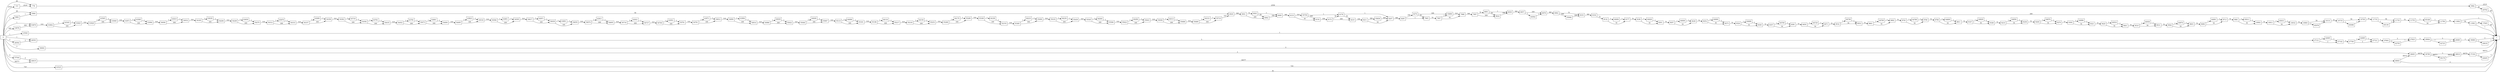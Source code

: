 digraph {
	graph [rankdir=LR]
	node [shape=rectangle]
	777 -> 778 [label=2519]
	778 -> 5982 [label=2559]
	5982 -> 1 [label=2519]
	5982 -> 24702 [label=40]
	5983 -> 5984 [label=1]
	5984 -> 6020 [label=50]
	6020 -> 6041 [label=360]
	6041 -> 6043 [label=51]
	6041 -> 6062 [label=309]
	6043 -> 6062 [label=50]
	6043 -> 6069 [label=1]
	6062 -> 6069 [label=359]
	6069 -> 6133 [label=360]
	6133 -> 6154 [label=50]
	6133 -> 55759 [label=310]
	6154 -> 6172 [label=359]
	6172 -> 6178 [label=50]
	6172 -> 6210 [label=309]
	6178 -> 6210 [label=50]
	6178 -> 6247 [label=1]
	6210 -> 6211 [label=359]
	6211 -> 6247 [label=50]
	6211 -> 55836 [label=309]
	6247 -> 6265 [label=360]
	6265 -> 6274 [label=359]
	6265 -> 7965 [label=1]
	6274 -> 7965 [label=50]
	6274 -> 55890 [label=309]
	7965 -> 7967 [label=51]
	7967 -> 7988 [label=50]
	7967 -> 55890 [label=1]
	7988 -> 7997 [label=360]
	7997 -> 8001 [label=51]
	7997 -> 8024 [label=309]
	8001 -> 8024 [label=50]
	8001 -> 8030 [label=1]
	8024 -> 8030 [label=359]
	8030 -> 8057 [label=360]
	8057 -> 8078 [label=359]
	8057 -> 64562 [label=1]
	8078 -> 8082 [label=360]
	8082 -> 8103 [label=51]
	8082 -> 55946 [label=309]
	8103 -> 8104 [label=360]
	8104 -> 1 [label=309]
	8104 -> 8132 [label=51]
	8132 -> 8177 [label=50]
	8132 -> 64606 [label=1]
	8177 -> 8180 [label=51]
	8180 -> 8201 [label=50]
	8180 -> 64626 [label=1]
	8201 -> 8207 [label=51]
	8207 -> 8228 [label=50]
	8207 -> 64646 [label=1]
	8228 -> 8252 [label=51]
	8252 -> 8273 [label=50]
	8252 -> 64666 [label=1]
	8273 -> 8324 [label=51]
	8324 -> 8345 [label=50]
	8324 -> 64686 [label=1]
	8345 -> 8357 [label=51]
	8357 -> 8381 [label=50]
	8357 -> 64709 [label=1]
	8381 -> 8450 [label=51]
	8450 -> 8471 [label=50]
	8450 -> 64729 [label=1]
	8471 -> 8532 [label=51]
	8532 -> 8553 [label=50]
	8532 -> 64749 [label=1]
	8553 -> 8661 [label=51]
	8661 -> 8682 [label=50]
	8661 -> 64769 [label=1]
	8682 -> 8745 [label=51]
	8745 -> 8766 [label=50]
	8745 -> 64789 [label=1]
	8766 -> 8790 [label=51]
	8790 -> 8811 [label=50]
	8790 -> 64809 [label=1]
	8811 -> 9147 [label=51]
	9147 -> 9168 [label=50]
	9147 -> 64829 [label=1]
	9168 -> 9210 [label=51]
	9210 -> 9238 [label=50]
	9210 -> 64856 [label=1]
	9238 -> 9249 [label=51]
	9249 -> 9270 [label=50]
	9249 -> 64876 [label=1]
	9270 -> 9300 [label=51]
	9300 -> 9321 [label=50]
	9300 -> 64896 [label=1]
	9321 -> 9420 [label=51]
	9420 -> 9441 [label=50]
	9420 -> 64916 [label=1]
	9441 -> 9510 [label=51]
	9510 -> 9531 [label=50]
	9510 -> 64936 [label=1]
	9531 -> 9564 [label=51]
	9564 -> 9603 [label=50]
	9564 -> 64974 [label=1]
	9603 -> 9696 [label=51]
	9696 -> 9713 [label=50]
	9696 -> 64991 [label=1]
	9713 -> 9981 [label=51]
	9981 -> 10002 [label=50]
	9981 -> 65011 [label=1]
	10002 -> 10011 [label=51]
	10011 -> 10032 [label=50]
	10011 -> 65031 [label=1]
	10032 -> 10083 [label=51]
	10083 -> 10131 [label=50]
	10083 -> 65078 [label=1]
	10131 -> 10719 [label=51]
	10719 -> 10740 [label=50]
	10719 -> 65098 [label=1]
	10740 -> 11710 [label=51]
	11710 -> 11743 [label=50]
	11710 -> 65130 [label=1]
	11743 -> 11755 [label=51]
	11755 -> 11794 [label=50]
	11755 -> 65168 [label=1]
	11794 -> 11802 [label=51]
	11802 -> 1 [label=1]
	11802 -> 11963 [label=50]
	11963 -> 17945 [label=49]
	11963 -> 1 [label=1]
	17945 -> 1 [label=49]
	23926 -> 1 [label=1]
	24702 -> 1 [label=40]
	26592 -> 26593 [label=2]
	26593 -> 27121 [label=3]
	27121 -> 27142 [label=2]
	27121 -> 42665 [label=1]
	27142 -> 27700 [label=3]
	27700 -> 27721 [label=2]
	27700 -> 42685 [label=1]
	27721 -> 27804 [label=3]
	27804 -> 27825 [label=2]
	27804 -> 42705 [label=1]
	27825 -> 29064 [label=3]
	29064 -> 29085 [label=2]
	29064 -> 42725 [label=1]
	29085 -> 30680 [label=3]
	30680 -> 1 [label=2]
	30680 -> 44618 [label=1]
	36664 -> 1 [label=2]
	36665 -> 36789 [label=36576]
	36789 -> 36810 [label=3]
	36789 -> 50179 [label=36573]
	36810 -> 37104 [label=36576]
	37104 -> 1 [label=36573]
	37104 -> 42645 [label=3]
	42645 -> 1 [label=3]
	42665 -> 27142 [label=1]
	42685 -> 27721 [label=1]
	42705 -> 27825 [label=1]
	42725 -> 29085 [label=1]
	44618 -> 1 [label=1]
	44619 -> 49001 [label=36577]
	49001 -> 1 [label=4]
	49001 -> 36665 [label=36573]
	50179 -> 36810 [label=36573]
	53878 -> 53879 [label=309]
	53879 -> 53904 [label=310]
	53904 -> 53925 [label=309]
	53904 -> 63545 [label=1]
	53925 -> 53928 [label=310]
	53928 -> 53949 [label=309]
	53928 -> 63565 [label=1]
	53949 -> 53973 [label=310]
	53973 -> 53994 [label=309]
	53973 -> 63585 [label=1]
	53994 -> 54006 [label=310]
	54006 -> 54032 [label=309]
	54006 -> 63610 [label=1]
	54032 -> 54185 [label=310]
	54185 -> 54206 [label=309]
	54185 -> 63630 [label=1]
	54206 -> 54249 [label=310]
	54249 -> 54270 [label=309]
	54249 -> 63650 [label=1]
	54270 -> 54312 [label=310]
	54312 -> 54333 [label=309]
	54312 -> 63670 [label=1]
	54333 -> 54337 [label=310]
	54337 -> 54358 [label=309]
	54337 -> 63690 [label=1]
	54358 -> 54362 [label=310]
	54362 -> 54392 [label=309]
	54362 -> 63719 [label=1]
	54392 -> 54435 [label=309]
	54392 -> 63761 [label=1]
	54435 -> 54452 [label=310]
	54452 -> 54473 [label=309]
	54452 -> 63781 [label=1]
	54473 -> 54494 [label=309]
	54473 -> 63801 [label=1]
	54494 -> 54495 [label=310]
	54495 -> 54518 [label=309]
	54495 -> 63823 [label=1]
	54518 -> 54566 [label=310]
	54566 -> 54595 [label=309]
	54566 -> 63851 [label=1]
	54595 -> 54617 [label=310]
	54617 -> 54638 [label=309]
	54617 -> 63871 [label=1]
	54638 -> 54659 [label=309]
	54638 -> 63891 [label=1]
	54659 -> 54674 [label=310]
	54674 -> 54695 [label=309]
	54674 -> 63911 [label=1]
	54695 -> 54716 [label=310]
	54716 -> 54737 [label=309]
	54716 -> 63931 [label=1]
	54737 -> 54740 [label=310]
	54740 -> 54761 [label=309]
	54740 -> 63951 [label=1]
	54761 -> 54791 [label=310]
	54791 -> 54812 [label=309]
	54791 -> 63971 [label=1]
	54812 -> 54890 [label=310]
	54890 -> 54914 [label=309]
	54890 -> 63994 [label=1]
	54914 -> 54986 [label=310]
	54986 -> 55022 [label=309]
	54986 -> 64029 [label=1]
	55022 -> 55046 [label=310]
	55046 -> 55067 [label=309]
	55046 -> 64049 [label=1]
	55067 -> 55133 [label=310]
	55133 -> 55181 [label=309]
	55133 -> 64096 [label=1]
	55181 -> 55196 [label=310]
	55196 -> 55217 [label=309]
	55196 -> 64116 [label=1]
	55217 -> 55218 [label=310]
	55218 -> 55253 [label=309]
	55218 -> 64150 [label=1]
	55253 -> 55268 [label=310]
	55268 -> 55289 [label=309]
	55268 -> 64170 [label=1]
	55289 -> 55349 [label=310]
	55349 -> 55370 [label=309]
	55349 -> 64190 [label=1]
	55370 -> 55385 [label=310]
	55385 -> 55406 [label=309]
	55385 -> 64210 [label=1]
	55406 -> 55418 [label=310]
	55418 -> 55439 [label=309]
	55418 -> 64230 [label=1]
	55439 -> 55545 [label=310]
	55545 -> 55580 [label=309]
	55545 -> 64264 [label=1]
	55580 -> 55622 [label=310]
	55622 -> 55643 [label=309]
	55622 -> 64284 [label=1]
	55643 -> 55658 [label=310]
	55658 -> 55688 [label=309]
	55658 -> 64313 [label=1]
	55688 -> 55689 [label=310]
	55689 -> 55710 [label=309]
	55689 -> 64333 [label=1]
	55710 -> 6020 [label=310]
	55759 -> 6154 [label=309]
	55759 -> 6178 [label=1]
	55836 -> 6247 [label=309]
	55890 -> 7988 [label=310]
	55946 -> 8103 [label=309]
	57544 -> 44619 [label=4]
	63525 -> 1 [label=725]
	63545 -> 53925 [label=1]
	63565 -> 53949 [label=1]
	63585 -> 53994 [label=1]
	63610 -> 54032 [label=1]
	63630 -> 54206 [label=1]
	63650 -> 54270 [label=1]
	63670 -> 54333 [label=1]
	63690 -> 54358 [label=1]
	63719 -> 54392 [label=1]
	63761 -> 54435 [label=1]
	63781 -> 54473 [label=1]
	63801 -> 54494 [label=1]
	63823 -> 54518 [label=1]
	63851 -> 54595 [label=1]
	63871 -> 54638 [label=1]
	63891 -> 54659 [label=1]
	63911 -> 54695 [label=1]
	63931 -> 54737 [label=1]
	63951 -> 54761 [label=1]
	63971 -> 54812 [label=1]
	63994 -> 54914 [label=1]
	64029 -> 55022 [label=1]
	64049 -> 55067 [label=1]
	64096 -> 55181 [label=1]
	64116 -> 55217 [label=1]
	64150 -> 55253 [label=1]
	64170 -> 55289 [label=1]
	64190 -> 55370 [label=1]
	64210 -> 55406 [label=1]
	64230 -> 55439 [label=1]
	64264 -> 55580 [label=1]
	64284 -> 55643 [label=1]
	64313 -> 55688 [label=1]
	64333 -> 55710 [label=1]
	64562 -> 8078 [label=1]
	64606 -> 8177 [label=1]
	64626 -> 8201 [label=1]
	64646 -> 8228 [label=1]
	64666 -> 8273 [label=1]
	64686 -> 8345 [label=1]
	64709 -> 8381 [label=1]
	64729 -> 8471 [label=1]
	64749 -> 8553 [label=1]
	64769 -> 8682 [label=1]
	64789 -> 8766 [label=1]
	64809 -> 8811 [label=1]
	64829 -> 9168 [label=1]
	64856 -> 9238 [label=1]
	64876 -> 9270 [label=1]
	64896 -> 9321 [label=1]
	64916 -> 9441 [label=1]
	64936 -> 9531 [label=1]
	64974 -> 9603 [label=1]
	64991 -> 9713 [label=1]
	65011 -> 10002 [label=1]
	65031 -> 10032 [label=1]
	65078 -> 10131 [label=1]
	65098 -> 10740 [label=1]
	65130 -> 11743 [label=1]
	65168 -> 11794 [label=1]
	0 -> 5983 [label=1]
	0 -> 5984 [label=49]
	0 -> 778 [label=40]
	0 -> 36665 [label=3]
	0 -> 26593 [label=1]
	0 -> 44619 [label=36573]
	0 -> 53879 [label=1]
	0 -> 777 [label=2519]
	0 -> 1 [label=81]
	0 -> 23926 [label=1]
	0 -> 26592 [label=2]
	0 -> 36664 [label=2]
	0 -> 53878 [label=309]
	0 -> 57544 [label=4]
	0 -> 63525 [label=725]
}
